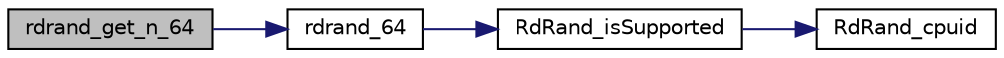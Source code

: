 digraph "rdrand_get_n_64"
{
  edge [fontname="Helvetica",fontsize="10",labelfontname="Helvetica",labelfontsize="10"];
  node [fontname="Helvetica",fontsize="10",shape=record];
  rankdir="LR";
  Node1 [label="rdrand_get_n_64",height=0.2,width=0.4,color="black", fillcolor="grey75", style="filled" fontcolor="black"];
  Node1 -> Node2 [color="midnightblue",fontsize="10",style="solid",fontname="Helvetica"];
  Node2 [label="rdrand_64",height=0.2,width=0.4,color="black", fillcolor="white", style="filled",URL="$rdrand_8cpp.html#a2982203449ab462050e54165e8f091db",tooltip="Calls rdrand for a 64-byte result. "];
  Node2 -> Node3 [color="midnightblue",fontsize="10",style="solid",fontname="Helvetica"];
  Node3 [label="RdRand_isSupported",height=0.2,width=0.4,color="black", fillcolor="white", style="filled",URL="$rdrand_8cpp.html#a53e99256bfc3ab954115658e09ff0b7c",tooltip="Determines whether or not rdrand is supported by the CPU. "];
  Node3 -> Node4 [color="midnightblue",fontsize="10",style="solid",fontname="Helvetica"];
  Node4 [label="RdRand_cpuid",height=0.2,width=0.4,color="black", fillcolor="white", style="filled",URL="$rdrand_8cpp.html#a092ff5b5cdd0009b9a39bd9a087e5ee8",tooltip="Queries cpuid to see if rdrand is supported. "];
}
